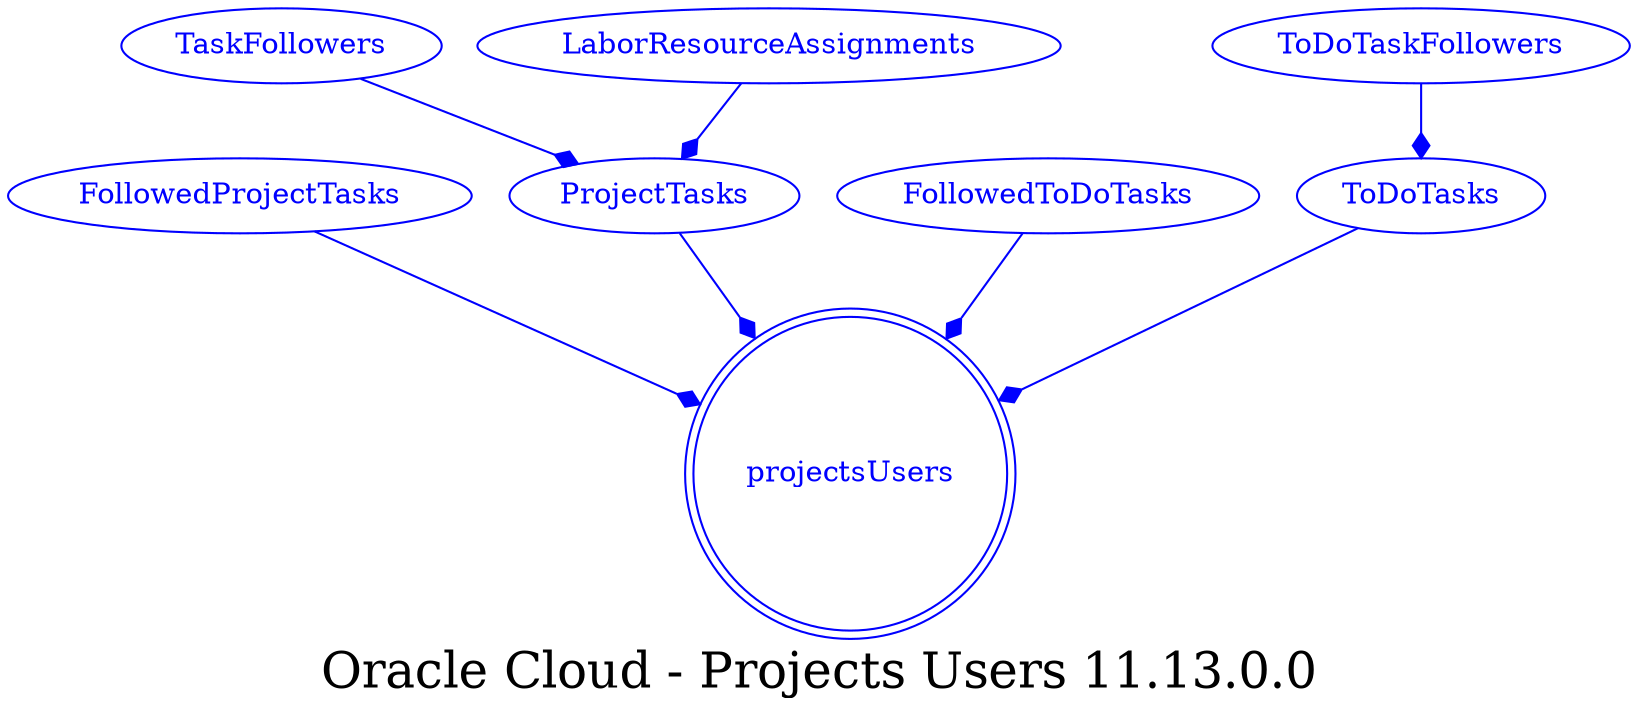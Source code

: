 digraph LexiconGraph {
graph[label="Oracle Cloud - Projects Users 11.13.0.0", fontsize=24]
splines=true
"projectsUsers" [color=blue, fontcolor=blue, shape=doublecircle]
"FollowedProjectTasks" -> "projectsUsers" [color=blue, fontcolor=blue, arrowhead=diamond, arrowtail=none]
"FollowedProjectTasks" [color=blue, fontcolor=blue, shape=ellipse]
"ProjectTasks" -> "projectsUsers" [color=blue, fontcolor=blue, arrowhead=diamond, arrowtail=none]
"ProjectTasks" [color=blue, fontcolor=blue, shape=ellipse]
"TaskFollowers" -> "ProjectTasks" [color=blue, fontcolor=blue, arrowhead=diamond, arrowtail=none]
"TaskFollowers" [color=blue, fontcolor=blue, shape=ellipse]
"LaborResourceAssignments" -> "ProjectTasks" [color=blue, fontcolor=blue, arrowhead=diamond, arrowtail=none]
"LaborResourceAssignments" [color=blue, fontcolor=blue, shape=ellipse]
"FollowedToDoTasks" -> "projectsUsers" [color=blue, fontcolor=blue, arrowhead=diamond, arrowtail=none]
"FollowedToDoTasks" [color=blue, fontcolor=blue, shape=ellipse]
"ToDoTasks" -> "projectsUsers" [color=blue, fontcolor=blue, arrowhead=diamond, arrowtail=none]
"ToDoTasks" [color=blue, fontcolor=blue, shape=ellipse]
"ToDoTaskFollowers" -> "ToDoTasks" [color=blue, fontcolor=blue, arrowhead=diamond, arrowtail=none]
"ToDoTaskFollowers" [color=blue, fontcolor=blue, shape=ellipse]
}
